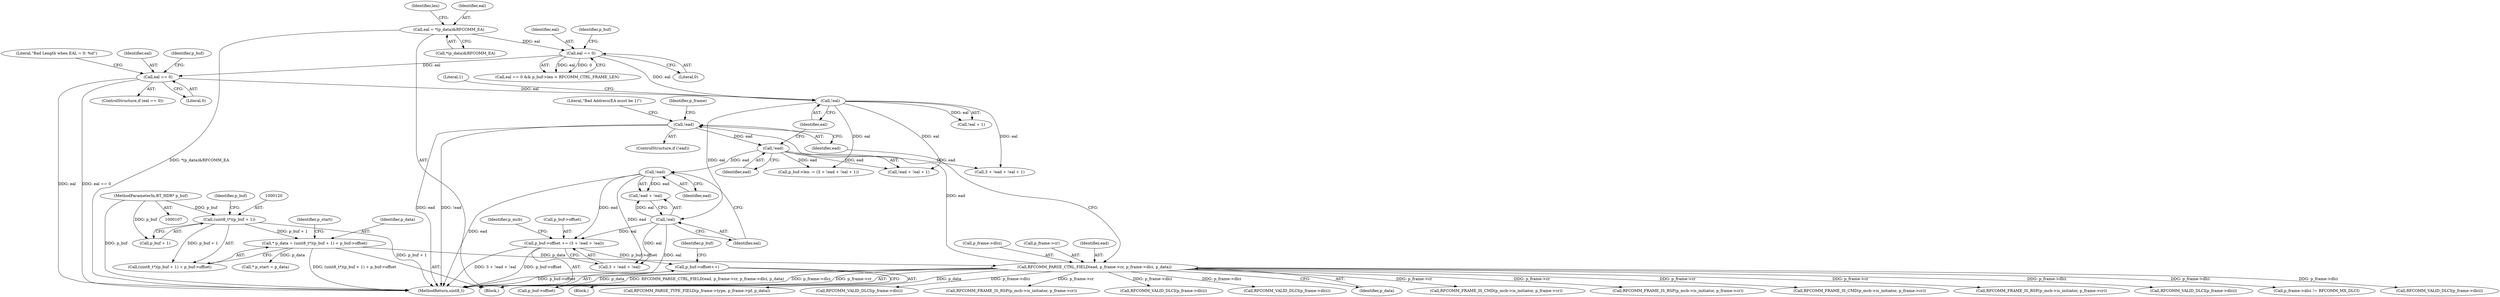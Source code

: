 digraph "0_Android_d4a34fefbf292d1e02336e4e272da3ef1e3eef85@pointer" {
"1000232" [label="(Call,p_buf->offset += (3 + !ead + !eal))"];
"1000239" [label="(Call,!ead)"];
"1000226" [label="(Call,!ead)"];
"1000156" [label="(Call,!ead)"];
"1000146" [label="(Call,RFCOMM_PARSE_CTRL_FIELD(ead, p_frame->cr, p_frame->dlci, p_data))"];
"1000116" [label="(Call,* p_data = (uint8_t*)(p_buf + 1) + p_buf->offset)"];
"1000119" [label="(Call,(uint8_t*)(p_buf + 1))"];
"1000110" [label="(MethodParameterIn,BT_HDR* p_buf)"];
"1000241" [label="(Call,!eal)"];
"1000229" [label="(Call,!eal)"];
"1000187" [label="(Call,eal == 0)"];
"1000171" [label="(Call,eal = *(p_data)&RFCOMM_EA)"];
"1000205" [label="(Call,eal == 0)"];
"1000279" [label="(Call,p_buf->offset++)"];
"1000189" [label="(Literal,0)"];
"1000160" [label="(Literal,\"Bad Address(EA must be 1)\")"];
"1000457" [label="(Call,RFCOMM_VALID_DLCI(p_frame->dlci))"];
"1000173" [label="(Call,*(p_data)&RFCOMM_EA)"];
"1000179" [label="(Identifier,len)"];
"1000239" [label="(Call,!ead)"];
"1000163" [label="(Call,RFCOMM_PARSE_TYPE_FIELD(p_frame->type, p_frame->pf, p_data))"];
"1000230" [label="(Identifier,eal)"];
"1000231" [label="(Literal,1)"];
"1000240" [label="(Identifier,ead)"];
"1000292" [label="(Identifier,p_buf)"];
"1000192" [label="(Identifier,p_buf)"];
"1000221" [label="(Identifier,p_buf)"];
"1000437" [label="(Call,RFCOMM_VALID_DLCI(p_frame->dlci))"];
"1000151" [label="(Call,p_frame->dlci)"];
"1000229" [label="(Call,!eal)"];
"1000497" [label="(MethodReturn,uint8_t)"];
"1000116" [label="(Call,* p_data = (uint8_t*)(p_buf + 1) + p_buf->offset)"];
"1000236" [label="(Call,3 + !ead + !eal)"];
"1000241" [label="(Call,!eal)"];
"1000157" [label="(Identifier,ead)"];
"1000210" [label="(Literal,\"Bad Length when EAL = 0: %d\")"];
"1000233" [label="(Call,p_buf->offset)"];
"1000118" [label="(Call,(uint8_t*)(p_buf + 1) + p_buf->offset)"];
"1000219" [label="(Call,p_buf->len -= (3 + !ead + !eal + 1))"];
"1000154" [label="(Identifier,p_data)"];
"1000232" [label="(Call,p_buf->offset += (3 + !ead + !eal))"];
"1000242" [label="(Identifier,eal)"];
"1000318" [label="(Call,RFCOMM_FRAME_IS_RSP(p_mcb->is_initiator, p_frame->cr))"];
"1000128" [label="(Call,* p_start = p_data)"];
"1000207" [label="(Literal,0)"];
"1000111" [label="(Block,)"];
"1000370" [label="(Call,RFCOMM_VALID_DLCI(p_frame->dlci))"];
"1000228" [label="(Call,!eal + 1)"];
"1000187" [label="(Call,eal == 0)"];
"1000279" [label="(Call,p_buf->offset++)"];
"1000401" [label="(Call,RFCOMM_VALID_DLCI(p_frame->dlci))"];
"1000148" [label="(Call,p_frame->cr)"];
"1000205" [label="(Call,eal == 0)"];
"1000129" [label="(Identifier,p_start)"];
"1000226" [label="(Call,!ead)"];
"1000227" [label="(Identifier,ead)"];
"1000225" [label="(Call,!ead + !eal + 1)"];
"1000146" [label="(Call,RFCOMM_PARSE_CTRL_FIELD(ead, p_frame->cr, p_frame->dlci, p_data))"];
"1000125" [label="(Identifier,p_buf)"];
"1000188" [label="(Identifier,eal)"];
"1000171" [label="(Call,eal = *(p_data)&RFCOMM_EA)"];
"1000147" [label="(Identifier,ead)"];
"1000172" [label="(Identifier,eal)"];
"1000223" [label="(Call,3 + !ead + !eal + 1)"];
"1000156" [label="(Call,!ead)"];
"1000238" [label="(Call,!ead + !eal)"];
"1000155" [label="(ControlStructure,if (!ead))"];
"1000354" [label="(Call,RFCOMM_FRAME_IS_CMD(p_mcb->is_initiator, p_frame->cr))"];
"1000421" [label="(Call,RFCOMM_FRAME_IS_RSP(p_mcb->is_initiator, p_frame->cr))"];
"1000390" [label="(Call,RFCOMM_FRAME_IS_CMD(p_mcb->is_initiator, p_frame->cr))"];
"1000480" [label="(Call,RFCOMM_FRAME_IS_RSP(p_mcb->is_initiator, p_frame->cr))"];
"1000267" [label="(Block,)"];
"1000280" [label="(Call,p_buf->offset)"];
"1000165" [label="(Identifier,p_frame)"];
"1000334" [label="(Call,RFCOMM_VALID_DLCI(p_frame->dlci))"];
"1000117" [label="(Identifier,p_data)"];
"1000121" [label="(Call,p_buf + 1)"];
"1000110" [label="(MethodParameterIn,BT_HDR* p_buf)"];
"1000247" [label="(Identifier,p_mcb)"];
"1000204" [label="(ControlStructure,if (eal == 0))"];
"1000186" [label="(Call,eal == 0 && p_buf->len < RFCOMM_CTRL_FRAME_LEN)"];
"1000257" [label="(Call,p_frame->dlci != RFCOMM_MX_DLCI)"];
"1000119" [label="(Call,(uint8_t*)(p_buf + 1))"];
"1000206" [label="(Identifier,eal)"];
"1000232" -> "1000111"  [label="AST: "];
"1000232" -> "1000236"  [label="CFG: "];
"1000233" -> "1000232"  [label="AST: "];
"1000236" -> "1000232"  [label="AST: "];
"1000247" -> "1000232"  [label="CFG: "];
"1000232" -> "1000497"  [label="DDG: p_buf->offset"];
"1000232" -> "1000497"  [label="DDG: 3 + !ead + !eal"];
"1000239" -> "1000232"  [label="DDG: ead"];
"1000241" -> "1000232"  [label="DDG: eal"];
"1000232" -> "1000279"  [label="DDG: p_buf->offset"];
"1000239" -> "1000238"  [label="AST: "];
"1000239" -> "1000240"  [label="CFG: "];
"1000240" -> "1000239"  [label="AST: "];
"1000242" -> "1000239"  [label="CFG: "];
"1000239" -> "1000497"  [label="DDG: ead"];
"1000239" -> "1000236"  [label="DDG: ead"];
"1000239" -> "1000238"  [label="DDG: ead"];
"1000226" -> "1000239"  [label="DDG: ead"];
"1000226" -> "1000225"  [label="AST: "];
"1000226" -> "1000227"  [label="CFG: "];
"1000227" -> "1000226"  [label="AST: "];
"1000230" -> "1000226"  [label="CFG: "];
"1000226" -> "1000219"  [label="DDG: ead"];
"1000226" -> "1000223"  [label="DDG: ead"];
"1000226" -> "1000225"  [label="DDG: ead"];
"1000156" -> "1000226"  [label="DDG: ead"];
"1000156" -> "1000155"  [label="AST: "];
"1000156" -> "1000157"  [label="CFG: "];
"1000157" -> "1000156"  [label="AST: "];
"1000160" -> "1000156"  [label="CFG: "];
"1000165" -> "1000156"  [label="CFG: "];
"1000156" -> "1000497"  [label="DDG: ead"];
"1000156" -> "1000497"  [label="DDG: !ead"];
"1000146" -> "1000156"  [label="DDG: ead"];
"1000146" -> "1000111"  [label="AST: "];
"1000146" -> "1000154"  [label="CFG: "];
"1000147" -> "1000146"  [label="AST: "];
"1000148" -> "1000146"  [label="AST: "];
"1000151" -> "1000146"  [label="AST: "];
"1000154" -> "1000146"  [label="AST: "];
"1000157" -> "1000146"  [label="CFG: "];
"1000146" -> "1000497"  [label="DDG: p_frame->dlci"];
"1000146" -> "1000497"  [label="DDG: p_frame->cr"];
"1000146" -> "1000497"  [label="DDG: p_data"];
"1000146" -> "1000497"  [label="DDG: RFCOMM_PARSE_CTRL_FIELD(ead, p_frame->cr, p_frame->dlci, p_data)"];
"1000116" -> "1000146"  [label="DDG: p_data"];
"1000146" -> "1000163"  [label="DDG: p_data"];
"1000146" -> "1000257"  [label="DDG: p_frame->dlci"];
"1000146" -> "1000318"  [label="DDG: p_frame->cr"];
"1000146" -> "1000334"  [label="DDG: p_frame->dlci"];
"1000146" -> "1000354"  [label="DDG: p_frame->cr"];
"1000146" -> "1000370"  [label="DDG: p_frame->dlci"];
"1000146" -> "1000390"  [label="DDG: p_frame->cr"];
"1000146" -> "1000401"  [label="DDG: p_frame->dlci"];
"1000146" -> "1000421"  [label="DDG: p_frame->cr"];
"1000146" -> "1000437"  [label="DDG: p_frame->dlci"];
"1000146" -> "1000457"  [label="DDG: p_frame->dlci"];
"1000146" -> "1000480"  [label="DDG: p_frame->cr"];
"1000116" -> "1000111"  [label="AST: "];
"1000116" -> "1000118"  [label="CFG: "];
"1000117" -> "1000116"  [label="AST: "];
"1000118" -> "1000116"  [label="AST: "];
"1000129" -> "1000116"  [label="CFG: "];
"1000116" -> "1000497"  [label="DDG: (uint8_t*)(p_buf + 1) + p_buf->offset"];
"1000119" -> "1000116"  [label="DDG: p_buf + 1"];
"1000116" -> "1000128"  [label="DDG: p_data"];
"1000119" -> "1000118"  [label="AST: "];
"1000119" -> "1000121"  [label="CFG: "];
"1000120" -> "1000119"  [label="AST: "];
"1000121" -> "1000119"  [label="AST: "];
"1000125" -> "1000119"  [label="CFG: "];
"1000119" -> "1000497"  [label="DDG: p_buf + 1"];
"1000119" -> "1000118"  [label="DDG: p_buf + 1"];
"1000110" -> "1000119"  [label="DDG: p_buf"];
"1000110" -> "1000107"  [label="AST: "];
"1000110" -> "1000497"  [label="DDG: p_buf"];
"1000110" -> "1000121"  [label="DDG: p_buf"];
"1000241" -> "1000238"  [label="AST: "];
"1000241" -> "1000242"  [label="CFG: "];
"1000242" -> "1000241"  [label="AST: "];
"1000238" -> "1000241"  [label="CFG: "];
"1000241" -> "1000497"  [label="DDG: eal"];
"1000241" -> "1000236"  [label="DDG: eal"];
"1000241" -> "1000238"  [label="DDG: eal"];
"1000229" -> "1000241"  [label="DDG: eal"];
"1000229" -> "1000228"  [label="AST: "];
"1000229" -> "1000230"  [label="CFG: "];
"1000230" -> "1000229"  [label="AST: "];
"1000231" -> "1000229"  [label="CFG: "];
"1000229" -> "1000219"  [label="DDG: eal"];
"1000229" -> "1000223"  [label="DDG: eal"];
"1000229" -> "1000225"  [label="DDG: eal"];
"1000229" -> "1000228"  [label="DDG: eal"];
"1000187" -> "1000229"  [label="DDG: eal"];
"1000205" -> "1000229"  [label="DDG: eal"];
"1000187" -> "1000186"  [label="AST: "];
"1000187" -> "1000189"  [label="CFG: "];
"1000188" -> "1000187"  [label="AST: "];
"1000189" -> "1000187"  [label="AST: "];
"1000192" -> "1000187"  [label="CFG: "];
"1000186" -> "1000187"  [label="CFG: "];
"1000187" -> "1000186"  [label="DDG: eal"];
"1000187" -> "1000186"  [label="DDG: 0"];
"1000171" -> "1000187"  [label="DDG: eal"];
"1000187" -> "1000205"  [label="DDG: eal"];
"1000171" -> "1000111"  [label="AST: "];
"1000171" -> "1000173"  [label="CFG: "];
"1000172" -> "1000171"  [label="AST: "];
"1000173" -> "1000171"  [label="AST: "];
"1000179" -> "1000171"  [label="CFG: "];
"1000171" -> "1000497"  [label="DDG: *(p_data)&RFCOMM_EA"];
"1000205" -> "1000204"  [label="AST: "];
"1000205" -> "1000207"  [label="CFG: "];
"1000206" -> "1000205"  [label="AST: "];
"1000207" -> "1000205"  [label="AST: "];
"1000210" -> "1000205"  [label="CFG: "];
"1000221" -> "1000205"  [label="CFG: "];
"1000205" -> "1000497"  [label="DDG: eal"];
"1000205" -> "1000497"  [label="DDG: eal == 0"];
"1000279" -> "1000267"  [label="AST: "];
"1000279" -> "1000280"  [label="CFG: "];
"1000280" -> "1000279"  [label="AST: "];
"1000292" -> "1000279"  [label="CFG: "];
"1000279" -> "1000497"  [label="DDG: p_buf->offset"];
}
